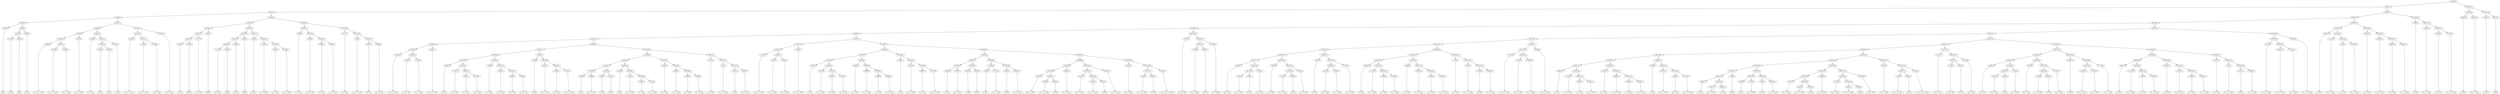 digraph sample{
"L4794(0)"->"[G](0)"
"L2739(0)"->"[A  B](0)"
"L3500(0)"->"[C](0)"
"L5619(6)"->"L2739(0)"
"L5619(6)"->"L3500(0)"
"L4023(0)"->"[E  F](0)"
"L5619(5)"->"L5619(6)"
"L5619(5)"->"L4023(0)"
"L5619(4)"->"L4794(0)"
"L5619(4)"->"L5619(5)"
"L5049(0)"->"[C  D  E  F  G](0)"
"L4246(0)"->"[C  D  G  A  B](0)"
"L-1368(0)"->"[F  G  A  B](0)"
"L5619(11)"->"L4246(0)"
"L5619(11)"->"L-1368(0)"
"L5619(10)"->"L5049(0)"
"L5619(10)"->"L5619(11)"
"L2641(0)"->"[D  E  F  G](0)"
"L5619(9)"->"L5619(10)"
"L5619(9)"->"L2641(0)"
"L3693(0)"->"[C  E  G](0)"
"L2739(1)"->"[A  B](1)"
"L2963(0)"->"[C  E](0)"
"L5619(14)"->"L2739(1)"
"L5619(14)"->"L2963(0)"
"L2739(2)"->"[A  B](2)"
"L5619(13)"->"L5619(14)"
"L5619(13)"->"L2739(2)"
"L5619(12)"->"L3693(0)"
"L5619(12)"->"L5619(13)"
"L5619(8)"->"L5619(9)"
"L5619(8)"->"L5619(12)"
"L5049(1)"->"[C  D  E  F  G](1)"
"L4246(1)"->"[C  D  G  A  B](1)"
"L-1368(1)"->"[F  G  A  B](1)"
"L5619(17)"->"L4246(1)"
"L5619(17)"->"L-1368(1)"
"L5619(16)"->"L5049(1)"
"L5619(16)"->"L5619(17)"
"L2641(1)"->"[D  E  F  G](1)"
"L5619(15)"->"L5619(16)"
"L5619(15)"->"L2641(1)"
"L5619(7)"->"L5619(8)"
"L5619(7)"->"L5619(15)"
"L5619(3)"->"L5619(4)"
"L5619(3)"->"L5619(7)"
"L2963(1)"->"[C  E](1)"
"L3335(0)"->"[rest](0)"
"L5619(22)"->"L2963(1)"
"L5619(22)"->"L3335(0)"
"L2777(0)"->"[C  E  A](0)"
"L5619(21)"->"L5619(22)"
"L5619(21)"->"L2777(0)"
"L3335(1)"->"[rest](1)"
"L5619(20)"->"L5619(21)"
"L5619(20)"->"L3335(1)"
"L-1415(0)"->"[C  D  F](0)"
"L3335(2)"->"[rest](2)"
"L5619(26)"->"L-1415(0)"
"L5619(26)"->"L3335(2)"
"L2804(0)"->"[G  B](0)"
"L5619(25)"->"L5619(26)"
"L5619(25)"->"L2804(0)"
"L3335(3)"->"[rest](3)"
"L5619(24)"->"L5619(25)"
"L5619(24)"->"L3335(3)"
"L2963(2)"->"[C  E](2)"
"L-1532(0)"->"[C  D  A  B](0)"
"L5004(0)"->"[C  F  A](0)"
"L-1368(2)"->"[F  G  A  B](2)"
"L5619(29)"->"L5004(0)"
"L5619(29)"->"L-1368(2)"
"L5619(28)"->"L-1532(0)"
"L5619(28)"->"L5619(29)"
"L5619(27)"->"L2963(2)"
"L5619(27)"->"L5619(28)"
"L5619(23)"->"L5619(24)"
"L5619(23)"->"L5619(27)"
"L5619(19)"->"L5619(20)"
"L5619(19)"->"L5619(23)"
"L3693(1)"->"[C  E  G](1)"
"L3609(0)"->"[C  D  E  F](0)"
"L3693(2)"->"[C  E  G](2)"
"L3609(1)"->"[C  D  E  F](1)"
"L5619(33)"->"L3693(2)"
"L5619(33)"->"L3609(1)"
"L5619(32)"->"L3609(0)"
"L5619(32)"->"L5619(33)"
"L5619(31)"->"L3693(1)"
"L5619(31)"->"L5619(32)"
"L2777(1)"->"[C  E  A](1)"
"L216(0)"->"[C  D  E  A  B](0)"
"L4303(0)"->"[D  F](0)"
"L3609(2)"->"[C  D  E  F](2)"
"L5619(36)"->"L4303(0)"
"L5619(36)"->"L3609(2)"
"L5619(35)"->"L216(0)"
"L5619(35)"->"L5619(36)"
"L5619(34)"->"L2777(1)"
"L5619(34)"->"L5619(35)"
"L5619(30)"->"L5619(31)"
"L5619(30)"->"L5619(34)"
"L5619(18)"->"L5619(19)"
"L5619(18)"->"L5619(30)"
"L5619(2)"->"L5619(3)"
"L5619(2)"->"L5619(18)"
"L-1435(0)"->"[C  D  E  G  B](0)"
"L2641(2)"->"[D  E  F  G](2)"
"L-1368(3)"->"[F  G  A  B](3)"
"L5619(45)"->"L2641(2)"
"L5619(45)"->"L-1368(3)"
"L5619(44)"->"L-1435(0)"
"L5619(44)"->"L5619(45)"
"L4246(2)"->"[C  D  G  A  B](2)"
"L5619(43)"->"L5619(44)"
"L5619(43)"->"L4246(2)"
"L2963(3)"->"[C  E](3)"
"L-1532(1)"->"[C  D  A  B](1)"
"L5004(1)"->"[C  F  A](1)"
"L-1368(4)"->"[F  G  A  B](4)"
"L5619(51)"->"L5004(1)"
"L5619(51)"->"L-1368(4)"
"L5619(50)"->"L-1532(1)"
"L5619(50)"->"L5619(51)"
"L5619(49)"->"L2963(3)"
"L5619(49)"->"L5619(50)"
"L3693(3)"->"[C  E  G](3)"
"L3609(3)"->"[C  D  E  F](3)"
"L3693(4)"->"[C  E  G](4)"
"L3609(4)"->"[C  D  E  F](4)"
"L5619(54)"->"L3693(4)"
"L5619(54)"->"L3609(4)"
"L5619(53)"->"L3609(3)"
"L5619(53)"->"L5619(54)"
"L5619(52)"->"L3693(3)"
"L5619(52)"->"L5619(53)"
"L5619(48)"->"L5619(49)"
"L5619(48)"->"L5619(52)"
"L4049(0)"->"[F  A](0)"
"L2641(3)"->"[D  E  F  G](3)"
"L4683(0)"->"[D  F  G](0)"
"L-1435(1)"->"[C  D  E  G  B](1)"
"L5619(57)"->"L4683(0)"
"L5619(57)"->"L-1435(1)"
"L5619(56)"->"L2641(3)"
"L5619(56)"->"L5619(57)"
"L5619(55)"->"L4049(0)"
"L5619(55)"->"L5619(56)"
"L5619(47)"->"L5619(48)"
"L5619(47)"->"L5619(55)"
"L2963(4)"->"[C  E](4)"
"L2641(4)"->"[D  E  F  G](4)"
"L5619(62)"->"L2963(4)"
"L5619(62)"->"L2641(4)"
"L2963(5)"->"[C  E](5)"
"L3335(4)"->"[rest](4)"
"L5619(63)"->"L2963(5)"
"L5619(63)"->"L3335(4)"
"L5619(61)"->"L5619(62)"
"L5619(61)"->"L5619(63)"
"L2963(6)"->"[C  E](6)"
"L-1532(2)"->"[C  D  A  B](2)"
"L5004(2)"->"[C  F  A](2)"
"L-1368(5)"->"[F  G  A  B](5)"
"L5619(66)"->"L5004(2)"
"L5619(66)"->"L-1368(5)"
"L5619(65)"->"L-1532(2)"
"L5619(65)"->"L5619(66)"
"L5619(64)"->"L2963(6)"
"L5619(64)"->"L5619(65)"
"L5619(60)"->"L5619(61)"
"L5619(60)"->"L5619(64)"
"L3693(5)"->"[C  E  G](5)"
"L3609(5)"->"[C  D  E  F](5)"
"L3693(6)"->"[C  E  G](6)"
"L3609(6)"->"[C  D  E  F](6)"
"L5619(69)"->"L3693(6)"
"L5619(69)"->"L3609(6)"
"L5619(68)"->"L3609(5)"
"L5619(68)"->"L5619(69)"
"L5619(67)"->"L3693(5)"
"L5619(67)"->"L5619(68)"
"L5619(59)"->"L5619(60)"
"L5619(59)"->"L5619(67)"
"L2777(2)"->"[C  E  A](2)"
"L216(1)"->"[C  D  E  A  B](1)"
"L4303(1)"->"[D  F](1)"
"L3609(7)"->"[C  D  E  F](7)"
"L5619(72)"->"L4303(1)"
"L5619(72)"->"L3609(7)"
"L5619(71)"->"L216(1)"
"L5619(71)"->"L5619(72)"
"L5619(70)"->"L2777(2)"
"L5619(70)"->"L5619(71)"
"L5619(58)"->"L5619(59)"
"L5619(58)"->"L5619(70)"
"L5619(46)"->"L5619(47)"
"L5619(46)"->"L5619(58)"
"L5619(42)"->"L5619(43)"
"L5619(42)"->"L5619(46)"
"L-1435(2)"->"[C  D  E  G  B](2)"
"L2641(5)"->"[D  E  F  G](5)"
"L-1368(6)"->"[F  G  A  B](6)"
"L5619(76)"->"L2641(5)"
"L5619(76)"->"L-1368(6)"
"L5619(75)"->"L-1435(2)"
"L5619(75)"->"L5619(76)"
"L4246(3)"->"[C  D  G  A  B](3)"
"L5619(74)"->"L5619(75)"
"L5619(74)"->"L4246(3)"
"L2963(7)"->"[C  E](7)"
"L-1532(3)"->"[C  D  A  B](3)"
"L5004(3)"->"[C  F  A](3)"
"L-1368(7)"->"[F  G  A  B](7)"
"L5619(82)"->"L5004(3)"
"L5619(82)"->"L-1368(7)"
"L5619(81)"->"L-1532(3)"
"L5619(81)"->"L5619(82)"
"L5619(80)"->"L2963(7)"
"L5619(80)"->"L5619(81)"
"L3693(7)"->"[C  E  G](7)"
"L3609(8)"->"[C  D  E  F](8)"
"L3693(8)"->"[C  E  G](8)"
"L3609(9)"->"[C  D  E  F](9)"
"L5619(85)"->"L3693(8)"
"L5619(85)"->"L3609(9)"
"L5619(84)"->"L3609(8)"
"L5619(84)"->"L5619(85)"
"L5619(83)"->"L3693(7)"
"L5619(83)"->"L5619(84)"
"L5619(79)"->"L5619(80)"
"L5619(79)"->"L5619(83)"
"L4049(1)"->"[F  A](1)"
"L2641(6)"->"[D  E  F  G](6)"
"L4683(1)"->"[D  F  G](1)"
"L-1435(3)"->"[C  D  E  G  B](3)"
"L5619(88)"->"L4683(1)"
"L5619(88)"->"L-1435(3)"
"L5619(87)"->"L2641(6)"
"L5619(87)"->"L5619(88)"
"L5619(86)"->"L4049(1)"
"L5619(86)"->"L5619(87)"
"L5619(78)"->"L5619(79)"
"L5619(78)"->"L5619(86)"
"L2963(8)"->"[C  E](8)"
"L2641(7)"->"[D  E  F  G](7)"
"L5619(92)"->"L2963(8)"
"L5619(92)"->"L2641(7)"
"L2963(9)"->"[C  E](9)"
"L3335(5)"->"[rest](5)"
"L5619(93)"->"L2963(9)"
"L5619(93)"->"L3335(5)"
"L5619(91)"->"L5619(92)"
"L5619(91)"->"L5619(93)"
"L2804(1)"->"[G  B](1)"
"L-1532(4)"->"[C  D  A  B](4)"
"L5619(95)"->"L2804(1)"
"L5619(95)"->"L-1532(4)"
"L3846(0)"->"[D  B](0)"
"L3609(10)"->"[C  D  E  F](10)"
"L5619(96)"->"L3846(0)"
"L5619(96)"->"L3609(10)"
"L5619(94)"->"L5619(95)"
"L5619(94)"->"L5619(96)"
"L5619(90)"->"L5619(91)"
"L5619(90)"->"L5619(94)"
"L3152(0)"->"[D  F  G  B](0)"
"L3910(0)"->"[C  D  F  A  B](0)"
"L3846(1)"->"[D  B](1)"
"L5619(101)"->"L3910(0)"
"L5619(101)"->"L3846(1)"
"L5619(100)"->"L3152(0)"
"L5619(100)"->"L5619(101)"
"L3609(11)"->"[C  D  E  F](11)"
"L5619(99)"->"L5619(100)"
"L5619(99)"->"L3609(11)"
"L3152(1)"->"[D  F  G  B](1)"
"L3910(1)"->"[C  D  F  A  B](1)"
"L3846(2)"->"[D  B](2)"
"L5619(104)"->"L3910(1)"
"L5619(104)"->"L3846(2)"
"L5619(103)"->"L3152(1)"
"L5619(103)"->"L5619(104)"
"L3609(12)"->"[C  D  E  F](12)"
"L5619(102)"->"L5619(103)"
"L5619(102)"->"L3609(12)"
"L5619(98)"->"L5619(99)"
"L5619(98)"->"L5619(102)"
"L3152(2)"->"[D  F  G  B](2)"
"L216(2)"->"[C  D  E  A  B](2)"
"L3846(3)"->"[D  B](3)"
"L5619(107)"->"L216(2)"
"L5619(107)"->"L3846(3)"
"L4216(0)"->"[C  D  E  F  G  A  B](0)"
"L5619(106)"->"L5619(107)"
"L5619(106)"->"L4216(0)"
"L5619(105)"->"L3152(2)"
"L5619(105)"->"L5619(106)"
"L5619(97)"->"L5619(98)"
"L5619(97)"->"L5619(105)"
"L5619(89)"->"L5619(90)"
"L5619(89)"->"L5619(97)"
"L5619(77)"->"L5619(78)"
"L5619(77)"->"L5619(89)"
"L5619(73)"->"L5619(74)"
"L5619(73)"->"L5619(77)"
"L5619(41)"->"L5619(42)"
"L5619(41)"->"L5619(73)"
"L3152(3)"->"[D  F  G  B](3)"
"L5195(0)"->"[C  D  E  B](0)"
"L4303(2)"->"[D  F](2)"
"L5619(110)"->"L5195(0)"
"L5619(110)"->"L4303(2)"
"L-1384(0)"->"[D  F  Gis](0)"
"L5619(109)"->"L5619(110)"
"L5619(109)"->"L-1384(0)"
"L5619(108)"->"L3152(3)"
"L5619(108)"->"L5619(109)"
"L5619(40)"->"L5619(41)"
"L5619(40)"->"L5619(108)"
"L4683(2)"->"[D  F  G](2)"
"L5195(1)"->"[C  D  E  B](1)"
"L4303(3)"->"[D  F](3)"
"L5619(119)"->"L5195(1)"
"L5619(119)"->"L4303(3)"
"L-1384(1)"->"[D  F  Gis](1)"
"L5619(118)"->"L5619(119)"
"L5619(118)"->"L-1384(1)"
"L5619(117)"->"L4683(2)"
"L5619(117)"->"L5619(118)"
"L4683(3)"->"[D  F  G](3)"
"L5195(2)"->"[C  D  E  B](2)"
"L4303(4)"->"[D  F](4)"
"L5619(122)"->"L5195(2)"
"L5619(122)"->"L4303(4)"
"L5195(3)"->"[C  D  E  B](3)"
"L5619(121)"->"L5619(122)"
"L5619(121)"->"L5195(3)"
"L5619(120)"->"L4683(3)"
"L5619(120)"->"L5619(121)"
"L5619(116)"->"L5619(117)"
"L5619(116)"->"L5619(120)"
"L4303(5)"->"[D  F](5)"
"L2641(8)"->"[D  E  F  G](8)"
"L-1368(8)"->"[F  G  A  B](8)"
"L5619(125)"->"L2641(8)"
"L5619(125)"->"L-1368(8)"
"L-1532(5)"->"[C  D  A  B](5)"
"L5619(124)"->"L5619(125)"
"L5619(124)"->"L-1532(5)"
"L5619(123)"->"L4303(5)"
"L5619(123)"->"L5619(124)"
"L5619(115)"->"L5619(116)"
"L5619(115)"->"L5619(123)"
"L2963(10)"->"[C  E](10)"
"L-1532(6)"->"[C  D  A  B](6)"
"L5004(4)"->"[C  F  A](4)"
"L-1368(9)"->"[F  G  A  B](9)"
"L5619(130)"->"L5004(4)"
"L5619(130)"->"L-1368(9)"
"L5619(129)"->"L-1532(6)"
"L5619(129)"->"L5619(130)"
"L5619(128)"->"L2963(10)"
"L5619(128)"->"L5619(129)"
"L3693(9)"->"[C  E  G](9)"
"L3609(13)"->"[C  D  E  F](13)"
"L3693(10)"->"[C  E  G](10)"
"L3609(14)"->"[C  D  E  F](14)"
"L5619(133)"->"L3693(10)"
"L5619(133)"->"L3609(14)"
"L5619(132)"->"L3609(13)"
"L5619(132)"->"L5619(133)"
"L5619(131)"->"L3693(9)"
"L5619(131)"->"L5619(132)"
"L5619(127)"->"L5619(128)"
"L5619(127)"->"L5619(131)"
"L2777(3)"->"[C  E  A](3)"
"L216(3)"->"[C  D  E  A  B](3)"
"L4303(6)"->"[D  F](6)"
"L3609(15)"->"[C  D  E  F](15)"
"L5619(136)"->"L4303(6)"
"L5619(136)"->"L3609(15)"
"L5619(135)"->"L216(3)"
"L5619(135)"->"L5619(136)"
"L5619(134)"->"L2777(3)"
"L5619(134)"->"L5619(135)"
"L5619(126)"->"L5619(127)"
"L5619(126)"->"L5619(134)"
"L5619(114)"->"L5619(115)"
"L5619(114)"->"L5619(126)"
"L-1435(4)"->"[C  D  E  G  B](4)"
"L2641(9)"->"[D  E  F  G](9)"
"L-1368(10)"->"[F  G  A  B](10)"
"L5619(139)"->"L2641(9)"
"L5619(139)"->"L-1368(10)"
"L5619(138)"->"L-1435(4)"
"L5619(138)"->"L5619(139)"
"L4246(4)"->"[C  D  G  A  B](4)"
"L5619(137)"->"L5619(138)"
"L5619(137)"->"L4246(4)"
"L5619(113)"->"L5619(114)"
"L5619(113)"->"L5619(137)"
"L2963(11)"->"[C  E](11)"
"L-1532(7)"->"[C  D  A  B](7)"
"L5004(5)"->"[C  F  A](5)"
"L-1368(11)"->"[F  G  A  B](11)"
"L5619(147)"->"L5004(5)"
"L5619(147)"->"L-1368(11)"
"L5619(146)"->"L-1532(7)"
"L5619(146)"->"L5619(147)"
"L5619(145)"->"L2963(11)"
"L5619(145)"->"L5619(146)"
"L3693(11)"->"[C  E  G](11)"
"L3609(16)"->"[C  D  E  F](16)"
"L3693(12)"->"[C  E  G](12)"
"L3609(17)"->"[C  D  E  F](17)"
"L5619(150)"->"L3693(12)"
"L5619(150)"->"L3609(17)"
"L5619(149)"->"L3609(16)"
"L5619(149)"->"L5619(150)"
"L5619(148)"->"L3693(11)"
"L5619(148)"->"L5619(149)"
"L5619(144)"->"L5619(145)"
"L5619(144)"->"L5619(148)"
"L4049(2)"->"[F  A](2)"
"L2641(10)"->"[D  E  F  G](10)"
"L4683(4)"->"[D  F  G](4)"
"L-1435(5)"->"[C  D  E  G  B](5)"
"L5619(153)"->"L4683(4)"
"L5619(153)"->"L-1435(5)"
"L5619(152)"->"L2641(10)"
"L5619(152)"->"L5619(153)"
"L5619(151)"->"L4049(2)"
"L5619(151)"->"L5619(152)"
"L5619(143)"->"L5619(144)"
"L5619(143)"->"L5619(151)"
"L2963(12)"->"[C  E](12)"
"L2641(11)"->"[D  E  F  G](11)"
"L2963(13)"->"[C  E](13)"
"L5619(159)"->"L2641(11)"
"L5619(159)"->"L2963(13)"
"L5619(158)"->"L2963(12)"
"L5619(158)"->"L5619(159)"
"L3335(6)"->"[rest](6)"
"L5619(157)"->"L5619(158)"
"L5619(157)"->"L3335(6)"
"L2804(2)"->"[G  B](2)"
"L-1532(8)"->"[C  D  A  B](8)"
"L5619(161)"->"L2804(2)"
"L5619(161)"->"L-1532(8)"
"L3846(4)"->"[D  B](4)"
"L3609(18)"->"[C  D  E  F](18)"
"L5619(162)"->"L3846(4)"
"L5619(162)"->"L3609(18)"
"L5619(160)"->"L5619(161)"
"L5619(160)"->"L5619(162)"
"L5619(156)"->"L5619(157)"
"L5619(156)"->"L5619(160)"
"L3152(4)"->"[D  F  G  B](4)"
"L3910(2)"->"[C  D  F  A  B](2)"
"L3846(5)"->"[D  B](5)"
"L5619(166)"->"L3910(2)"
"L5619(166)"->"L3846(5)"
"L5619(165)"->"L3152(4)"
"L5619(165)"->"L5619(166)"
"L3609(19)"->"[C  D  E  F](19)"
"L5619(164)"->"L5619(165)"
"L5619(164)"->"L3609(19)"
"L3152(5)"->"[D  F  G  B](5)"
"L3910(3)"->"[C  D  F  A  B](3)"
"L3846(6)"->"[D  B](6)"
"L5619(169)"->"L3910(3)"
"L5619(169)"->"L3846(6)"
"L5619(168)"->"L3152(5)"
"L5619(168)"->"L5619(169)"
"L3609(20)"->"[C  D  E  F](20)"
"L5619(167)"->"L5619(168)"
"L5619(167)"->"L3609(20)"
"L5619(163)"->"L5619(164)"
"L5619(163)"->"L5619(167)"
"L5619(155)"->"L5619(156)"
"L5619(155)"->"L5619(163)"
"L3152(6)"->"[D  F  G  B](6)"
"L216(4)"->"[C  D  E  A  B](4)"
"L3846(7)"->"[D  B](7)"
"L5619(172)"->"L216(4)"
"L5619(172)"->"L3846(7)"
"L4216(1)"->"[C  D  E  F  G  A  B](1)"
"L5619(171)"->"L5619(172)"
"L5619(171)"->"L4216(1)"
"L5619(170)"->"L3152(6)"
"L5619(170)"->"L5619(171)"
"L5619(154)"->"L5619(155)"
"L5619(154)"->"L5619(170)"
"L5619(142)"->"L5619(143)"
"L5619(142)"->"L5619(154)"
"L3152(7)"->"[D  F  G  B](7)"
"L5195(4)"->"[C  D  E  B](4)"
"L4303(7)"->"[D  F](7)"
"L5619(175)"->"L5195(4)"
"L5619(175)"->"L4303(7)"
"L-1384(2)"->"[D  F  Gis](2)"
"L5619(174)"->"L5619(175)"
"L5619(174)"->"L-1384(2)"
"L5619(173)"->"L3152(7)"
"L5619(173)"->"L5619(174)"
"L5619(141)"->"L5619(142)"
"L5619(141)"->"L5619(173)"
"L4683(5)"->"[D  F  G](5)"
"L5195(5)"->"[C  D  E  B](5)"
"L4303(8)"->"[D  F](8)"
"L5619(181)"->"L5195(5)"
"L5619(181)"->"L4303(8)"
"L-1384(3)"->"[D  F  Gis](3)"
"L5619(180)"->"L5619(181)"
"L5619(180)"->"L-1384(3)"
"L5619(179)"->"L4683(5)"
"L5619(179)"->"L5619(180)"
"L4683(6)"->"[D  F  G](6)"
"L5195(6)"->"[C  D  E  B](6)"
"L4303(9)"->"[D  F](9)"
"L5619(184)"->"L5195(6)"
"L5619(184)"->"L4303(9)"
"L5195(7)"->"[C  D  E  B](7)"
"L5619(183)"->"L5619(184)"
"L5619(183)"->"L5195(7)"
"L5619(182)"->"L4683(6)"
"L5619(182)"->"L5619(183)"
"L5619(178)"->"L5619(179)"
"L5619(178)"->"L5619(182)"
"L4303(10)"->"[D  F](10)"
"L2641(12)"->"[D  E  F  G](12)"
"L-1368(12)"->"[F  G  A  B](12)"
"L5619(187)"->"L2641(12)"
"L5619(187)"->"L-1368(12)"
"L-1532(9)"->"[C  D  A  B](9)"
"L5619(186)"->"L5619(187)"
"L5619(186)"->"L-1532(9)"
"L5619(185)"->"L4303(10)"
"L5619(185)"->"L5619(186)"
"L5619(177)"->"L5619(178)"
"L5619(177)"->"L5619(185)"
"L2963(14)"->"[C  E](14)"
"L-1532(10)"->"[C  D  A  B](10)"
"L5004(6)"->"[C  F  A](6)"
"L-1368(13)"->"[F  G  A  B](13)"
"L5619(192)"->"L5004(6)"
"L5619(192)"->"L-1368(13)"
"L5619(191)"->"L-1532(10)"
"L5619(191)"->"L5619(192)"
"L5619(190)"->"L2963(14)"
"L5619(190)"->"L5619(191)"
"L3693(13)"->"[C  E  G](13)"
"L3609(21)"->"[C  D  E  F](21)"
"L3693(14)"->"[C  E  G](14)"
"L3609(22)"->"[C  D  E  F](22)"
"L5619(195)"->"L3693(14)"
"L5619(195)"->"L3609(22)"
"L5619(194)"->"L3609(21)"
"L5619(194)"->"L5619(195)"
"L5619(193)"->"L3693(13)"
"L5619(193)"->"L5619(194)"
"L5619(189)"->"L5619(190)"
"L5619(189)"->"L5619(193)"
"L2777(4)"->"[C  E  A](4)"
"L216(5)"->"[C  D  E  A  B](5)"
"L4303(11)"->"[D  F](11)"
"L3609(23)"->"[C  D  E  F](23)"
"L5619(198)"->"L4303(11)"
"L5619(198)"->"L3609(23)"
"L5619(197)"->"L216(5)"
"L5619(197)"->"L5619(198)"
"L5619(196)"->"L2777(4)"
"L5619(196)"->"L5619(197)"
"L5619(188)"->"L5619(189)"
"L5619(188)"->"L5619(196)"
"L5619(176)"->"L5619(177)"
"L5619(176)"->"L5619(188)"
"L5619(140)"->"L5619(141)"
"L5619(140)"->"L5619(176)"
"L5619(112)"->"L5619(113)"
"L5619(112)"->"L5619(140)"
"L-1435(6)"->"[C  D  E  G  B](6)"
"L2641(13)"->"[D  E  F  G](13)"
"L-1368(14)"->"[F  G  A  B](14)"
"L5619(201)"->"L2641(13)"
"L5619(201)"->"L-1368(14)"
"L5619(200)"->"L-1435(6)"
"L5619(200)"->"L5619(201)"
"L4246(5)"->"[C  D  G  A  B](5)"
"L5619(199)"->"L5619(200)"
"L5619(199)"->"L4246(5)"
"L5619(111)"->"L5619(112)"
"L5619(111)"->"L5619(199)"
"L5619(39)"->"L5619(40)"
"L5619(39)"->"L5619(111)"
"L2963(15)"->"[C  E](15)"
"L-1532(11)"->"[C  D  A  B](11)"
"L5004(7)"->"[C  F  A](7)"
"L-1368(15)"->"[F  G  A  B](15)"
"L5619(205)"->"L5004(7)"
"L5619(205)"->"L-1368(15)"
"L5619(204)"->"L-1532(11)"
"L5619(204)"->"L5619(205)"
"L5619(203)"->"L2963(15)"
"L5619(203)"->"L5619(204)"
"L3693(15)"->"[C  E  G](15)"
"L3609(24)"->"[C  D  E  F](24)"
"L3693(16)"->"[C  E  G](16)"
"L3609(25)"->"[C  D  E  F](25)"
"L5619(208)"->"L3693(16)"
"L5619(208)"->"L3609(25)"
"L5619(207)"->"L3609(24)"
"L5619(207)"->"L5619(208)"
"L5619(206)"->"L3693(15)"
"L5619(206)"->"L5619(207)"
"L5619(202)"->"L5619(203)"
"L5619(202)"->"L5619(206)"
"L5619(38)"->"L5619(39)"
"L5619(38)"->"L5619(202)"
"L4049(3)"->"[F  A](3)"
"L2641(14)"->"[D  E  F  G](14)"
"L4683(7)"->"[D  F  G](7)"
"L-1435(7)"->"[C  D  E  G  B](7)"
"L5619(211)"->"L4683(7)"
"L5619(211)"->"L-1435(7)"
"L5619(210)"->"L2641(14)"
"L5619(210)"->"L5619(211)"
"L5619(209)"->"L4049(3)"
"L5619(209)"->"L5619(210)"
"L5619(37)"->"L5619(38)"
"L5619(37)"->"L5619(209)"
"L5619(1)"->"L5619(2)"
"L5619(1)"->"L5619(37)"
"L2963(16)"->"[C  E](16)"
"L2641(15)"->"[D  E  F  G](15)"
"L5619(213)"->"L2963(16)"
"L5619(213)"->"L2641(15)"
"L2963(17)"->"[C  E](17)"
"L3335(7)"->"[rest](7)"
"L5619(214)"->"L2963(17)"
"L5619(214)"->"L3335(7)"
"L5619(212)"->"L5619(213)"
"L5619(212)"->"L5619(214)"
"L5619(0)"->"L5619(1)"
"L5619(0)"->"L5619(212)"
{rank = min; "L5619(0)"}
{rank = same; "L5619(1)"; "L5619(212)";}
{rank = same; "L5619(2)"; "L5619(37)"; "L5619(213)"; "L5619(214)";}
{rank = same; "L5619(3)"; "L5619(18)"; "L5619(38)"; "L5619(209)"; "L2963(16)"; "L2641(15)"; "L2963(17)"; "L3335(7)";}
{rank = same; "L5619(4)"; "L5619(7)"; "L5619(19)"; "L5619(30)"; "L5619(39)"; "L5619(202)"; "L4049(3)"; "L5619(210)";}
{rank = same; "L4794(0)"; "L5619(5)"; "L5619(8)"; "L5619(15)"; "L5619(20)"; "L5619(23)"; "L5619(31)"; "L5619(34)"; "L5619(40)"; "L5619(111)"; "L5619(203)"; "L5619(206)"; "L2641(14)"; "L5619(211)";}
{rank = same; "L5619(6)"; "L4023(0)"; "L5619(9)"; "L5619(12)"; "L5619(16)"; "L2641(1)"; "L5619(21)"; "L3335(1)"; "L5619(24)"; "L5619(27)"; "L3693(1)"; "L5619(32)"; "L2777(1)"; "L5619(35)"; "L5619(41)"; "L5619(108)"; "L5619(112)"; "L5619(199)"; "L2963(15)"; "L5619(204)"; "L3693(15)"; "L5619(207)"; "L4683(7)"; "L-1435(7)";}
{rank = same; "L2739(0)"; "L3500(0)"; "L5619(10)"; "L2641(0)"; "L3693(0)"; "L5619(13)"; "L5049(1)"; "L5619(17)"; "L5619(22)"; "L2777(0)"; "L5619(25)"; "L3335(3)"; "L2963(2)"; "L5619(28)"; "L3609(0)"; "L5619(33)"; "L216(0)"; "L5619(36)"; "L5619(42)"; "L5619(73)"; "L3152(3)"; "L5619(109)"; "L5619(113)"; "L5619(140)"; "L5619(200)"; "L4246(5)"; "L-1532(11)"; "L5619(205)"; "L3609(24)"; "L5619(208)";}
{rank = same; "L5049(0)"; "L5619(11)"; "L5619(14)"; "L2739(2)"; "L4246(1)"; "L-1368(1)"; "L2963(1)"; "L3335(0)"; "L5619(26)"; "L2804(0)"; "L-1532(0)"; "L5619(29)"; "L3693(2)"; "L3609(1)"; "L4303(0)"; "L3609(2)"; "L5619(43)"; "L5619(46)"; "L5619(74)"; "L5619(77)"; "L5619(110)"; "L-1384(0)"; "L5619(114)"; "L5619(137)"; "L5619(141)"; "L5619(176)"; "L-1435(6)"; "L5619(201)"; "L5004(7)"; "L-1368(15)"; "L3693(16)"; "L3609(25)";}
{rank = same; "L4246(0)"; "L-1368(0)"; "L2739(1)"; "L2963(0)"; "L-1415(0)"; "L3335(2)"; "L5004(0)"; "L-1368(2)"; "L5619(44)"; "L4246(2)"; "L5619(47)"; "L5619(58)"; "L5619(75)"; "L4246(3)"; "L5619(78)"; "L5619(89)"; "L5195(0)"; "L4303(2)"; "L5619(115)"; "L5619(126)"; "L5619(138)"; "L4246(4)"; "L5619(142)"; "L5619(173)"; "L5619(177)"; "L5619(188)"; "L2641(13)"; "L-1368(14)";}
{rank = same; "L-1435(0)"; "L5619(45)"; "L5619(48)"; "L5619(55)"; "L5619(59)"; "L5619(70)"; "L-1435(2)"; "L5619(76)"; "L5619(79)"; "L5619(86)"; "L5619(90)"; "L5619(97)"; "L5619(116)"; "L5619(123)"; "L5619(127)"; "L5619(134)"; "L-1435(4)"; "L5619(139)"; "L5619(143)"; "L5619(154)"; "L3152(7)"; "L5619(174)"; "L5619(178)"; "L5619(185)"; "L5619(189)"; "L5619(196)";}
{rank = same; "L2641(2)"; "L-1368(3)"; "L5619(49)"; "L5619(52)"; "L4049(0)"; "L5619(56)"; "L5619(60)"; "L5619(67)"; "L2777(2)"; "L5619(71)"; "L2641(5)"; "L-1368(6)"; "L5619(80)"; "L5619(83)"; "L4049(1)"; "L5619(87)"; "L5619(91)"; "L5619(94)"; "L5619(98)"; "L5619(105)"; "L5619(117)"; "L5619(120)"; "L4303(5)"; "L5619(124)"; "L5619(128)"; "L5619(131)"; "L2777(3)"; "L5619(135)"; "L2641(9)"; "L-1368(10)"; "L5619(144)"; "L5619(151)"; "L5619(155)"; "L5619(170)"; "L5619(175)"; "L-1384(2)"; "L5619(179)"; "L5619(182)"; "L4303(10)"; "L5619(186)"; "L5619(190)"; "L5619(193)"; "L2777(4)"; "L5619(197)";}
{rank = same; "L2963(3)"; "L5619(50)"; "L3693(3)"; "L5619(53)"; "L2641(3)"; "L5619(57)"; "L5619(61)"; "L5619(64)"; "L3693(5)"; "L5619(68)"; "L216(1)"; "L5619(72)"; "L2963(7)"; "L5619(81)"; "L3693(7)"; "L5619(84)"; "L2641(6)"; "L5619(88)"; "L5619(92)"; "L5619(93)"; "L5619(95)"; "L5619(96)"; "L5619(99)"; "L5619(102)"; "L3152(2)"; "L5619(106)"; "L4683(2)"; "L5619(118)"; "L4683(3)"; "L5619(121)"; "L5619(125)"; "L-1532(5)"; "L2963(10)"; "L5619(129)"; "L3693(9)"; "L5619(132)"; "L216(3)"; "L5619(136)"; "L5619(145)"; "L5619(148)"; "L4049(2)"; "L5619(152)"; "L5619(156)"; "L5619(163)"; "L3152(6)"; "L5619(171)"; "L5195(4)"; "L4303(7)"; "L4683(5)"; "L5619(180)"; "L4683(6)"; "L5619(183)"; "L5619(187)"; "L-1532(9)"; "L2963(14)"; "L5619(191)"; "L3693(13)"; "L5619(194)"; "L216(5)"; "L5619(198)";}
{rank = same; "L-1532(1)"; "L5619(51)"; "L3609(3)"; "L5619(54)"; "L4683(0)"; "L-1435(1)"; "L5619(62)"; "L5619(63)"; "L2963(6)"; "L5619(65)"; "L3609(5)"; "L5619(69)"; "L4303(1)"; "L3609(7)"; "L-1532(3)"; "L5619(82)"; "L3609(8)"; "L5619(85)"; "L4683(1)"; "L-1435(3)"; "L2963(8)"; "L2641(7)"; "L2963(9)"; "L3335(5)"; "L2804(1)"; "L-1532(4)"; "L3846(0)"; "L3609(10)"; "L5619(100)"; "L3609(11)"; "L5619(103)"; "L3609(12)"; "L5619(107)"; "L4216(0)"; "L5619(119)"; "L-1384(1)"; "L5619(122)"; "L5195(3)"; "L2641(8)"; "L-1368(8)"; "L-1532(6)"; "L5619(130)"; "L3609(13)"; "L5619(133)"; "L4303(6)"; "L3609(15)"; "L2963(11)"; "L5619(146)"; "L3693(11)"; "L5619(149)"; "L2641(10)"; "L5619(153)"; "L5619(157)"; "L5619(160)"; "L5619(164)"; "L5619(167)"; "L5619(172)"; "L4216(1)"; "L5619(181)"; "L-1384(3)"; "L5619(184)"; "L5195(7)"; "L2641(12)"; "L-1368(12)"; "L-1532(10)"; "L5619(192)"; "L3609(21)"; "L5619(195)"; "L4303(11)"; "L3609(23)";}
{rank = same; "L5004(1)"; "L-1368(4)"; "L3693(4)"; "L3609(4)"; "L2963(4)"; "L2641(4)"; "L2963(5)"; "L3335(4)"; "L-1532(2)"; "L5619(66)"; "L3693(6)"; "L3609(6)"; "L5004(3)"; "L-1368(7)"; "L3693(8)"; "L3609(9)"; "L3152(0)"; "L5619(101)"; "L3152(1)"; "L5619(104)"; "L216(2)"; "L3846(3)"; "L5195(1)"; "L4303(3)"; "L5195(2)"; "L4303(4)"; "L5004(4)"; "L-1368(9)"; "L3693(10)"; "L3609(14)"; "L-1532(7)"; "L5619(147)"; "L3609(16)"; "L5619(150)"; "L4683(4)"; "L-1435(5)"; "L5619(158)"; "L3335(6)"; "L5619(161)"; "L5619(162)"; "L5619(165)"; "L3609(19)"; "L5619(168)"; "L3609(20)"; "L216(4)"; "L3846(7)"; "L5195(5)"; "L4303(8)"; "L5195(6)"; "L4303(9)"; "L5004(6)"; "L-1368(13)"; "L3693(14)"; "L3609(22)";}
{rank = same; "L5004(2)"; "L-1368(5)"; "L3910(0)"; "L3846(1)"; "L3910(1)"; "L3846(2)"; "L5004(5)"; "L-1368(11)"; "L3693(12)"; "L3609(17)"; "L2963(12)"; "L5619(159)"; "L2804(2)"; "L-1532(8)"; "L3846(4)"; "L3609(18)"; "L3152(4)"; "L5619(166)"; "L3152(5)"; "L5619(169)";}
{rank = same; "L2641(11)"; "L2963(13)"; "L3910(2)"; "L3846(5)"; "L3910(3)"; "L3846(6)";}
{rank = max; "[A  B](0)"; "[A  B](1)"; "[A  B](2)"; "[C  D  A  B](0)"; "[C  D  A  B](1)"; "[C  D  A  B](10)"; "[C  D  A  B](11)"; "[C  D  A  B](2)"; "[C  D  A  B](3)"; "[C  D  A  B](4)"; "[C  D  A  B](5)"; "[C  D  A  B](6)"; "[C  D  A  B](7)"; "[C  D  A  B](8)"; "[C  D  A  B](9)"; "[C  D  E  A  B](0)"; "[C  D  E  A  B](1)"; "[C  D  E  A  B](2)"; "[C  D  E  A  B](3)"; "[C  D  E  A  B](4)"; "[C  D  E  A  B](5)"; "[C  D  E  B](0)"; "[C  D  E  B](1)"; "[C  D  E  B](2)"; "[C  D  E  B](3)"; "[C  D  E  B](4)"; "[C  D  E  B](5)"; "[C  D  E  B](6)"; "[C  D  E  B](7)"; "[C  D  E  F  G  A  B](0)"; "[C  D  E  F  G  A  B](1)"; "[C  D  E  F  G](0)"; "[C  D  E  F  G](1)"; "[C  D  E  F](0)"; "[C  D  E  F](1)"; "[C  D  E  F](10)"; "[C  D  E  F](11)"; "[C  D  E  F](12)"; "[C  D  E  F](13)"; "[C  D  E  F](14)"; "[C  D  E  F](15)"; "[C  D  E  F](16)"; "[C  D  E  F](17)"; "[C  D  E  F](18)"; "[C  D  E  F](19)"; "[C  D  E  F](2)"; "[C  D  E  F](20)"; "[C  D  E  F](21)"; "[C  D  E  F](22)"; "[C  D  E  F](23)"; "[C  D  E  F](24)"; "[C  D  E  F](25)"; "[C  D  E  F](3)"; "[C  D  E  F](4)"; "[C  D  E  F](5)"; "[C  D  E  F](6)"; "[C  D  E  F](7)"; "[C  D  E  F](8)"; "[C  D  E  F](9)"; "[C  D  E  G  B](0)"; "[C  D  E  G  B](1)"; "[C  D  E  G  B](2)"; "[C  D  E  G  B](3)"; "[C  D  E  G  B](4)"; "[C  D  E  G  B](5)"; "[C  D  E  G  B](6)"; "[C  D  E  G  B](7)"; "[C  D  F  A  B](0)"; "[C  D  F  A  B](1)"; "[C  D  F  A  B](2)"; "[C  D  F  A  B](3)"; "[C  D  F](0)"; "[C  D  G  A  B](0)"; "[C  D  G  A  B](1)"; "[C  D  G  A  B](2)"; "[C  D  G  A  B](3)"; "[C  D  G  A  B](4)"; "[C  D  G  A  B](5)"; "[C  E  A](0)"; "[C  E  A](1)"; "[C  E  A](2)"; "[C  E  A](3)"; "[C  E  A](4)"; "[C  E  G](0)"; "[C  E  G](1)"; "[C  E  G](10)"; "[C  E  G](11)"; "[C  E  G](12)"; "[C  E  G](13)"; "[C  E  G](14)"; "[C  E  G](15)"; "[C  E  G](16)"; "[C  E  G](2)"; "[C  E  G](3)"; "[C  E  G](4)"; "[C  E  G](5)"; "[C  E  G](6)"; "[C  E  G](7)"; "[C  E  G](8)"; "[C  E  G](9)"; "[C  E](0)"; "[C  E](1)"; "[C  E](10)"; "[C  E](11)"; "[C  E](12)"; "[C  E](13)"; "[C  E](14)"; "[C  E](15)"; "[C  E](16)"; "[C  E](17)"; "[C  E](2)"; "[C  E](3)"; "[C  E](4)"; "[C  E](5)"; "[C  E](6)"; "[C  E](7)"; "[C  E](8)"; "[C  E](9)"; "[C  F  A](0)"; "[C  F  A](1)"; "[C  F  A](2)"; "[C  F  A](3)"; "[C  F  A](4)"; "[C  F  A](5)"; "[C  F  A](6)"; "[C  F  A](7)"; "[C](0)"; "[D  B](0)"; "[D  B](1)"; "[D  B](2)"; "[D  B](3)"; "[D  B](4)"; "[D  B](5)"; "[D  B](6)"; "[D  B](7)"; "[D  E  F  G](0)"; "[D  E  F  G](1)"; "[D  E  F  G](10)"; "[D  E  F  G](11)"; "[D  E  F  G](12)"; "[D  E  F  G](13)"; "[D  E  F  G](14)"; "[D  E  F  G](15)"; "[D  E  F  G](2)"; "[D  E  F  G](3)"; "[D  E  F  G](4)"; "[D  E  F  G](5)"; "[D  E  F  G](6)"; "[D  E  F  G](7)"; "[D  E  F  G](8)"; "[D  E  F  G](9)"; "[D  F  G  B](0)"; "[D  F  G  B](1)"; "[D  F  G  B](2)"; "[D  F  G  B](3)"; "[D  F  G  B](4)"; "[D  F  G  B](5)"; "[D  F  G  B](6)"; "[D  F  G  B](7)"; "[D  F  G](0)"; "[D  F  G](1)"; "[D  F  G](2)"; "[D  F  G](3)"; "[D  F  G](4)"; "[D  F  G](5)"; "[D  F  G](6)"; "[D  F  G](7)"; "[D  F  Gis](0)"; "[D  F  Gis](1)"; "[D  F  Gis](2)"; "[D  F  Gis](3)"; "[D  F](0)"; "[D  F](1)"; "[D  F](10)"; "[D  F](11)"; "[D  F](2)"; "[D  F](3)"; "[D  F](4)"; "[D  F](5)"; "[D  F](6)"; "[D  F](7)"; "[D  F](8)"; "[D  F](9)"; "[E  F](0)"; "[F  A](0)"; "[F  A](1)"; "[F  A](2)"; "[F  A](3)"; "[F  G  A  B](0)"; "[F  G  A  B](1)"; "[F  G  A  B](10)"; "[F  G  A  B](11)"; "[F  G  A  B](12)"; "[F  G  A  B](13)"; "[F  G  A  B](14)"; "[F  G  A  B](15)"; "[F  G  A  B](2)"; "[F  G  A  B](3)"; "[F  G  A  B](4)"; "[F  G  A  B](5)"; "[F  G  A  B](6)"; "[F  G  A  B](7)"; "[F  G  A  B](8)"; "[F  G  A  B](9)"; "[G  B](0)"; "[G  B](1)"; "[G  B](2)"; "[G](0)"; "[rest](0)"; "[rest](1)"; "[rest](2)"; "[rest](3)"; "[rest](4)"; "[rest](5)"; "[rest](6)"; "[rest](7)";}
}